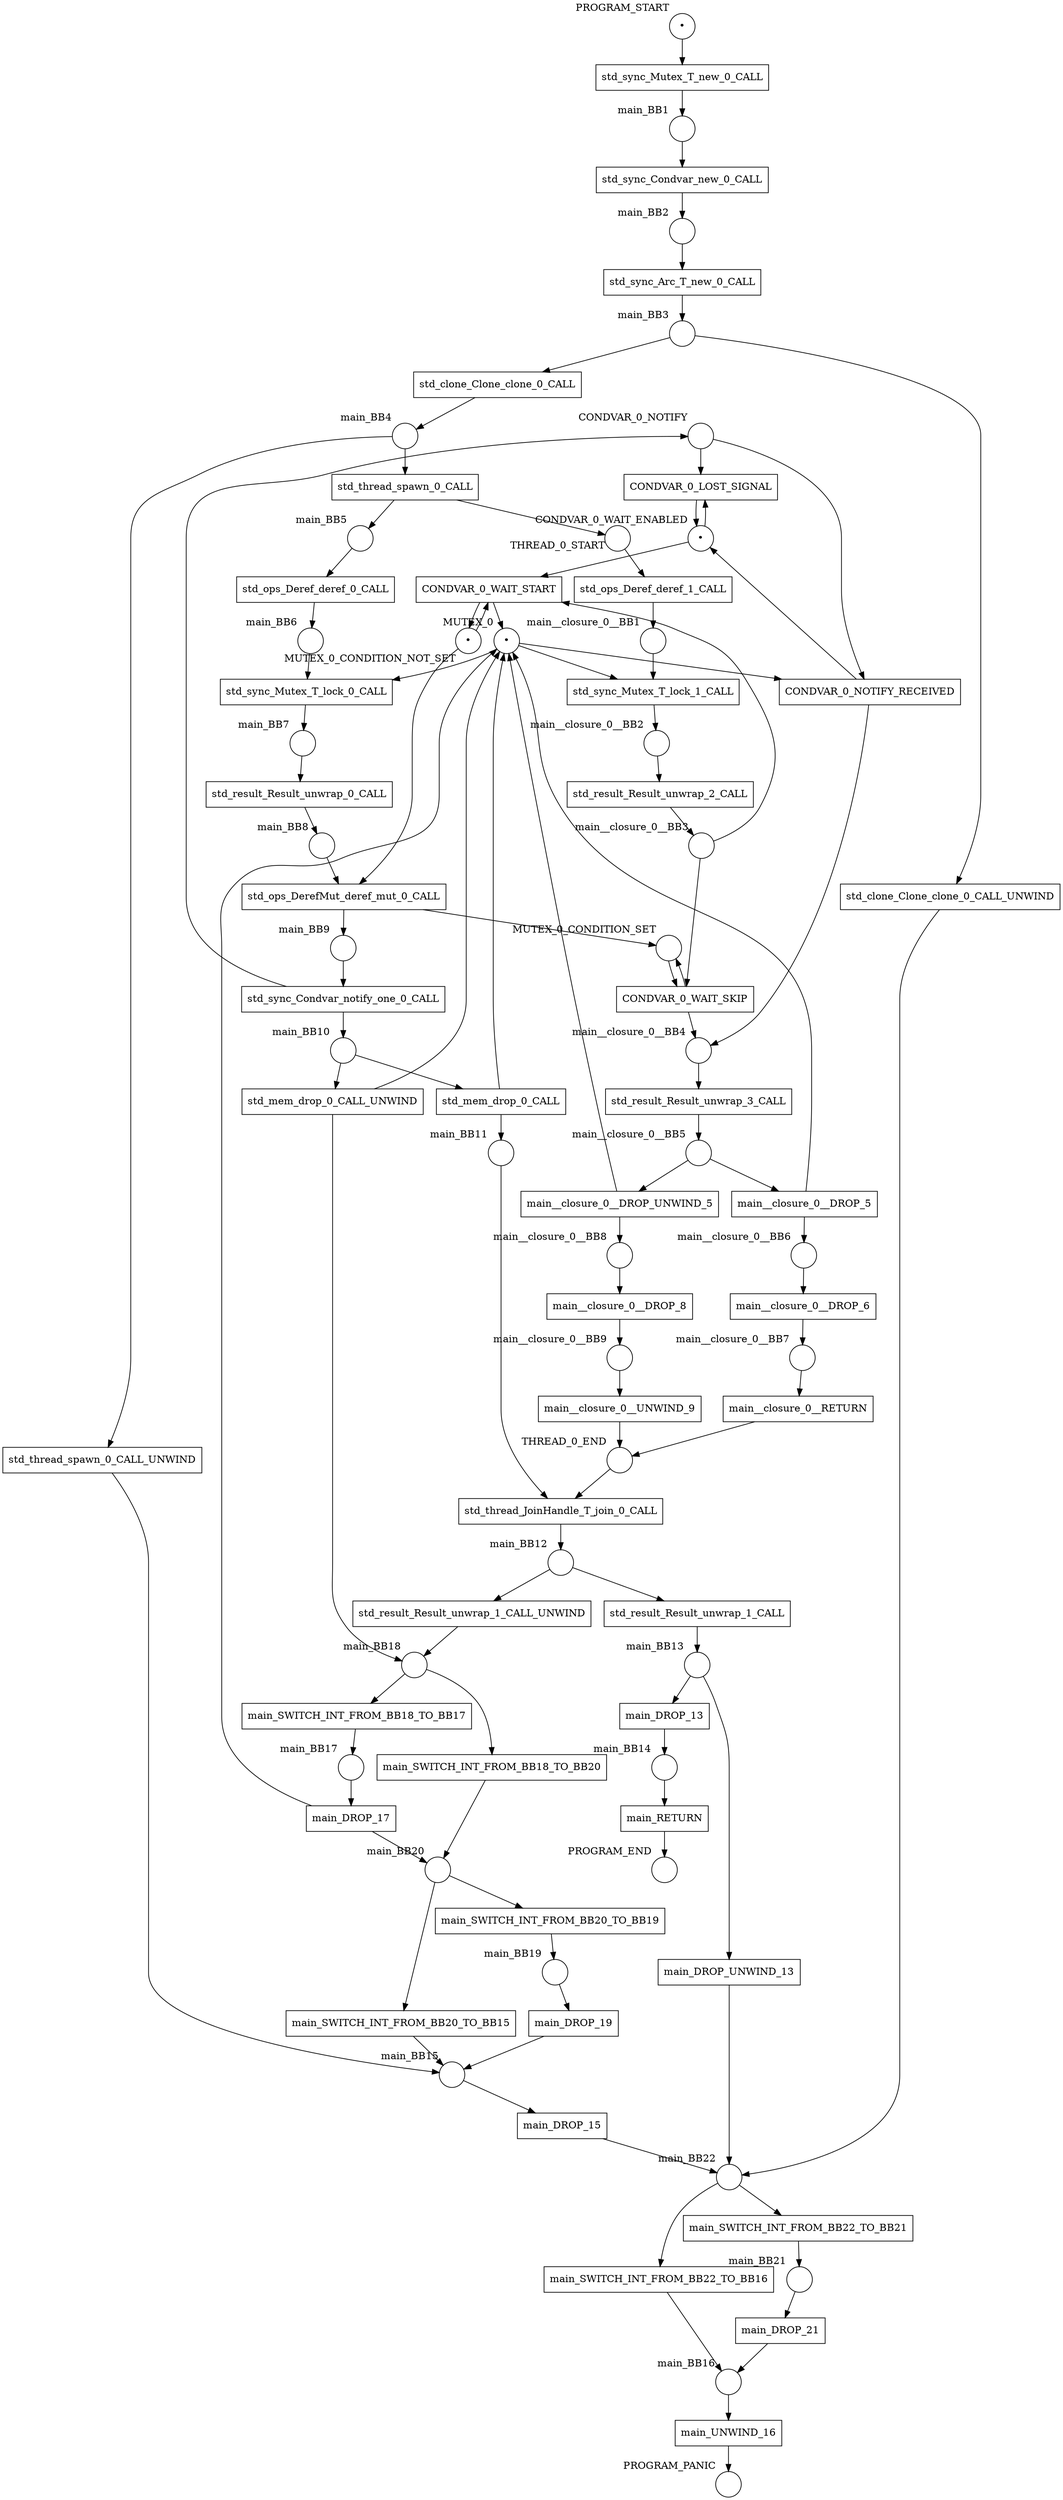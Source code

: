 digraph petrinet {
    CONDVAR_0_NOTIFY [shape="circle" xlabel="CONDVAR_0_NOTIFY" label=""];
    CONDVAR_0_WAIT_ENABLED [shape="circle" xlabel="CONDVAR_0_WAIT_ENABLED" label="•"];
    MUTEX_0 [shape="circle" xlabel="MUTEX_0" label="•"];
    MUTEX_0_CONDITION_NOT_SET [shape="circle" xlabel="MUTEX_0_CONDITION_NOT_SET" label="•"];
    MUTEX_0_CONDITION_SET [shape="circle" xlabel="MUTEX_0_CONDITION_SET" label=""];
    PROGRAM_END [shape="circle" xlabel="PROGRAM_END" label=""];
    PROGRAM_PANIC [shape="circle" xlabel="PROGRAM_PANIC" label=""];
    PROGRAM_START [shape="circle" xlabel="PROGRAM_START" label="•"];
    THREAD_0_END [shape="circle" xlabel="THREAD_0_END" label=""];
    THREAD_0_START [shape="circle" xlabel="THREAD_0_START" label=""];
    main_BB1 [shape="circle" xlabel="main_BB1" label=""];
    main_BB10 [shape="circle" xlabel="main_BB10" label=""];
    main_BB11 [shape="circle" xlabel="main_BB11" label=""];
    main_BB12 [shape="circle" xlabel="main_BB12" label=""];
    main_BB13 [shape="circle" xlabel="main_BB13" label=""];
    main_BB14 [shape="circle" xlabel="main_BB14" label=""];
    main_BB15 [shape="circle" xlabel="main_BB15" label=""];
    main_BB16 [shape="circle" xlabel="main_BB16" label=""];
    main_BB17 [shape="circle" xlabel="main_BB17" label=""];
    main_BB18 [shape="circle" xlabel="main_BB18" label=""];
    main_BB19 [shape="circle" xlabel="main_BB19" label=""];
    main_BB2 [shape="circle" xlabel="main_BB2" label=""];
    main_BB20 [shape="circle" xlabel="main_BB20" label=""];
    main_BB21 [shape="circle" xlabel="main_BB21" label=""];
    main_BB22 [shape="circle" xlabel="main_BB22" label=""];
    main_BB3 [shape="circle" xlabel="main_BB3" label=""];
    main_BB4 [shape="circle" xlabel="main_BB4" label=""];
    main_BB5 [shape="circle" xlabel="main_BB5" label=""];
    main_BB6 [shape="circle" xlabel="main_BB6" label=""];
    main_BB7 [shape="circle" xlabel="main_BB7" label=""];
    main_BB8 [shape="circle" xlabel="main_BB8" label=""];
    main_BB9 [shape="circle" xlabel="main_BB9" label=""];
    main__closure_0__BB1 [shape="circle" xlabel="main__closure_0__BB1" label=""];
    main__closure_0__BB2 [shape="circle" xlabel="main__closure_0__BB2" label=""];
    main__closure_0__BB3 [shape="circle" xlabel="main__closure_0__BB3" label=""];
    main__closure_0__BB4 [shape="circle" xlabel="main__closure_0__BB4" label=""];
    main__closure_0__BB5 [shape="circle" xlabel="main__closure_0__BB5" label=""];
    main__closure_0__BB6 [shape="circle" xlabel="main__closure_0__BB6" label=""];
    main__closure_0__BB7 [shape="circle" xlabel="main__closure_0__BB7" label=""];
    main__closure_0__BB8 [shape="circle" xlabel="main__closure_0__BB8" label=""];
    main__closure_0__BB9 [shape="circle" xlabel="main__closure_0__BB9" label=""];
    CONDVAR_0_LOST_SIGNAL [shape="box" xlabel="" label="CONDVAR_0_LOST_SIGNAL"];
    CONDVAR_0_NOTIFY_RECEIVED [shape="box" xlabel="" label="CONDVAR_0_NOTIFY_RECEIVED"];
    CONDVAR_0_WAIT_SKIP [shape="box" xlabel="" label="CONDVAR_0_WAIT_SKIP"];
    CONDVAR_0_WAIT_START [shape="box" xlabel="" label="CONDVAR_0_WAIT_START"];
    main_DROP_13 [shape="box" xlabel="" label="main_DROP_13"];
    main_DROP_15 [shape="box" xlabel="" label="main_DROP_15"];
    main_DROP_17 [shape="box" xlabel="" label="main_DROP_17"];
    main_DROP_19 [shape="box" xlabel="" label="main_DROP_19"];
    main_DROP_21 [shape="box" xlabel="" label="main_DROP_21"];
    main_DROP_UNWIND_13 [shape="box" xlabel="" label="main_DROP_UNWIND_13"];
    main_RETURN [shape="box" xlabel="" label="main_RETURN"];
    main_SWITCH_INT_FROM_BB18_TO_BB17 [shape="box" xlabel="" label="main_SWITCH_INT_FROM_BB18_TO_BB17"];
    main_SWITCH_INT_FROM_BB18_TO_BB20 [shape="box" xlabel="" label="main_SWITCH_INT_FROM_BB18_TO_BB20"];
    main_SWITCH_INT_FROM_BB20_TO_BB15 [shape="box" xlabel="" label="main_SWITCH_INT_FROM_BB20_TO_BB15"];
    main_SWITCH_INT_FROM_BB20_TO_BB19 [shape="box" xlabel="" label="main_SWITCH_INT_FROM_BB20_TO_BB19"];
    main_SWITCH_INT_FROM_BB22_TO_BB16 [shape="box" xlabel="" label="main_SWITCH_INT_FROM_BB22_TO_BB16"];
    main_SWITCH_INT_FROM_BB22_TO_BB21 [shape="box" xlabel="" label="main_SWITCH_INT_FROM_BB22_TO_BB21"];
    main_UNWIND_16 [shape="box" xlabel="" label="main_UNWIND_16"];
    main__closure_0__DROP_5 [shape="box" xlabel="" label="main__closure_0__DROP_5"];
    main__closure_0__DROP_6 [shape="box" xlabel="" label="main__closure_0__DROP_6"];
    main__closure_0__DROP_8 [shape="box" xlabel="" label="main__closure_0__DROP_8"];
    main__closure_0__DROP_UNWIND_5 [shape="box" xlabel="" label="main__closure_0__DROP_UNWIND_5"];
    main__closure_0__RETURN [shape="box" xlabel="" label="main__closure_0__RETURN"];
    main__closure_0__UNWIND_9 [shape="box" xlabel="" label="main__closure_0__UNWIND_9"];
    std_clone_Clone_clone_0_CALL [shape="box" xlabel="" label="std_clone_Clone_clone_0_CALL"];
    std_clone_Clone_clone_0_CALL_UNWIND [shape="box" xlabel="" label="std_clone_Clone_clone_0_CALL_UNWIND"];
    std_mem_drop_0_CALL [shape="box" xlabel="" label="std_mem_drop_0_CALL"];
    std_mem_drop_0_CALL_UNWIND [shape="box" xlabel="" label="std_mem_drop_0_CALL_UNWIND"];
    std_ops_DerefMut_deref_mut_0_CALL [shape="box" xlabel="" label="std_ops_DerefMut_deref_mut_0_CALL"];
    std_ops_Deref_deref_0_CALL [shape="box" xlabel="" label="std_ops_Deref_deref_0_CALL"];
    std_ops_Deref_deref_1_CALL [shape="box" xlabel="" label="std_ops_Deref_deref_1_CALL"];
    std_result_Result_unwrap_0_CALL [shape="box" xlabel="" label="std_result_Result_unwrap_0_CALL"];
    std_result_Result_unwrap_1_CALL [shape="box" xlabel="" label="std_result_Result_unwrap_1_CALL"];
    std_result_Result_unwrap_1_CALL_UNWIND [shape="box" xlabel="" label="std_result_Result_unwrap_1_CALL_UNWIND"];
    std_result_Result_unwrap_2_CALL [shape="box" xlabel="" label="std_result_Result_unwrap_2_CALL"];
    std_result_Result_unwrap_3_CALL [shape="box" xlabel="" label="std_result_Result_unwrap_3_CALL"];
    std_sync_Arc_T_new_0_CALL [shape="box" xlabel="" label="std_sync_Arc_T_new_0_CALL"];
    std_sync_Condvar_new_0_CALL [shape="box" xlabel="" label="std_sync_Condvar_new_0_CALL"];
    std_sync_Condvar_notify_one_0_CALL [shape="box" xlabel="" label="std_sync_Condvar_notify_one_0_CALL"];
    std_sync_Mutex_T_lock_0_CALL [shape="box" xlabel="" label="std_sync_Mutex_T_lock_0_CALL"];
    std_sync_Mutex_T_lock_1_CALL [shape="box" xlabel="" label="std_sync_Mutex_T_lock_1_CALL"];
    std_sync_Mutex_T_new_0_CALL [shape="box" xlabel="" label="std_sync_Mutex_T_new_0_CALL"];
    std_thread_JoinHandle_T_join_0_CALL [shape="box" xlabel="" label="std_thread_JoinHandle_T_join_0_CALL"];
    std_thread_spawn_0_CALL [shape="box" xlabel="" label="std_thread_spawn_0_CALL"];
    std_thread_spawn_0_CALL_UNWIND [shape="box" xlabel="" label="std_thread_spawn_0_CALL_UNWIND"];
    CONDVAR_0_NOTIFY -> CONDVAR_0_LOST_SIGNAL;
    CONDVAR_0_NOTIFY -> CONDVAR_0_NOTIFY_RECEIVED;
    CONDVAR_0_WAIT_ENABLED -> CONDVAR_0_LOST_SIGNAL;
    CONDVAR_0_WAIT_ENABLED -> CONDVAR_0_WAIT_START;
    MUTEX_0 -> CONDVAR_0_NOTIFY_RECEIVED;
    MUTEX_0 -> std_sync_Mutex_T_lock_0_CALL;
    MUTEX_0 -> std_sync_Mutex_T_lock_1_CALL;
    MUTEX_0_CONDITION_NOT_SET -> CONDVAR_0_WAIT_START;
    MUTEX_0_CONDITION_NOT_SET -> std_ops_DerefMut_deref_mut_0_CALL;
    MUTEX_0_CONDITION_SET -> CONDVAR_0_WAIT_SKIP;
    PROGRAM_START -> std_sync_Mutex_T_new_0_CALL;
    THREAD_0_END -> std_thread_JoinHandle_T_join_0_CALL;
    THREAD_0_START -> std_ops_Deref_deref_1_CALL;
    main_BB1 -> std_sync_Condvar_new_0_CALL;
    main_BB10 -> std_mem_drop_0_CALL;
    main_BB10 -> std_mem_drop_0_CALL_UNWIND;
    main_BB11 -> std_thread_JoinHandle_T_join_0_CALL;
    main_BB12 -> std_result_Result_unwrap_1_CALL;
    main_BB12 -> std_result_Result_unwrap_1_CALL_UNWIND;
    main_BB13 -> main_DROP_13;
    main_BB13 -> main_DROP_UNWIND_13;
    main_BB14 -> main_RETURN;
    main_BB15 -> main_DROP_15;
    main_BB16 -> main_UNWIND_16;
    main_BB17 -> main_DROP_17;
    main_BB18 -> main_SWITCH_INT_FROM_BB18_TO_BB17;
    main_BB18 -> main_SWITCH_INT_FROM_BB18_TO_BB20;
    main_BB19 -> main_DROP_19;
    main_BB2 -> std_sync_Arc_T_new_0_CALL;
    main_BB20 -> main_SWITCH_INT_FROM_BB20_TO_BB15;
    main_BB20 -> main_SWITCH_INT_FROM_BB20_TO_BB19;
    main_BB21 -> main_DROP_21;
    main_BB22 -> main_SWITCH_INT_FROM_BB22_TO_BB16;
    main_BB22 -> main_SWITCH_INT_FROM_BB22_TO_BB21;
    main_BB3 -> std_clone_Clone_clone_0_CALL;
    main_BB3 -> std_clone_Clone_clone_0_CALL_UNWIND;
    main_BB4 -> std_thread_spawn_0_CALL;
    main_BB4 -> std_thread_spawn_0_CALL_UNWIND;
    main_BB5 -> std_ops_Deref_deref_0_CALL;
    main_BB6 -> std_sync_Mutex_T_lock_0_CALL;
    main_BB7 -> std_result_Result_unwrap_0_CALL;
    main_BB8 -> std_ops_DerefMut_deref_mut_0_CALL;
    main_BB9 -> std_sync_Condvar_notify_one_0_CALL;
    main__closure_0__BB1 -> std_sync_Mutex_T_lock_1_CALL;
    main__closure_0__BB2 -> std_result_Result_unwrap_2_CALL;
    main__closure_0__BB3 -> CONDVAR_0_WAIT_SKIP;
    main__closure_0__BB3 -> CONDVAR_0_WAIT_START;
    main__closure_0__BB4 -> std_result_Result_unwrap_3_CALL;
    main__closure_0__BB5 -> main__closure_0__DROP_5;
    main__closure_0__BB5 -> main__closure_0__DROP_UNWIND_5;
    main__closure_0__BB6 -> main__closure_0__DROP_6;
    main__closure_0__BB7 -> main__closure_0__RETURN;
    main__closure_0__BB8 -> main__closure_0__DROP_8;
    main__closure_0__BB9 -> main__closure_0__UNWIND_9;
    CONDVAR_0_LOST_SIGNAL -> CONDVAR_0_WAIT_ENABLED;
    CONDVAR_0_NOTIFY_RECEIVED -> CONDVAR_0_WAIT_ENABLED;
    CONDVAR_0_NOTIFY_RECEIVED -> main__closure_0__BB4;
    CONDVAR_0_WAIT_SKIP -> MUTEX_0_CONDITION_SET;
    CONDVAR_0_WAIT_SKIP -> main__closure_0__BB4;
    CONDVAR_0_WAIT_START -> MUTEX_0;
    CONDVAR_0_WAIT_START -> MUTEX_0_CONDITION_NOT_SET;
    main_DROP_13 -> main_BB14;
    main_DROP_15 -> main_BB22;
    main_DROP_17 -> MUTEX_0;
    main_DROP_17 -> main_BB20;
    main_DROP_19 -> main_BB15;
    main_DROP_21 -> main_BB16;
    main_DROP_UNWIND_13 -> main_BB22;
    main_RETURN -> PROGRAM_END;
    main_SWITCH_INT_FROM_BB18_TO_BB17 -> main_BB17;
    main_SWITCH_INT_FROM_BB18_TO_BB20 -> main_BB20;
    main_SWITCH_INT_FROM_BB20_TO_BB15 -> main_BB15;
    main_SWITCH_INT_FROM_BB20_TO_BB19 -> main_BB19;
    main_SWITCH_INT_FROM_BB22_TO_BB16 -> main_BB16;
    main_SWITCH_INT_FROM_BB22_TO_BB21 -> main_BB21;
    main_UNWIND_16 -> PROGRAM_PANIC;
    main__closure_0__DROP_5 -> MUTEX_0;
    main__closure_0__DROP_5 -> main__closure_0__BB6;
    main__closure_0__DROP_6 -> main__closure_0__BB7;
    main__closure_0__DROP_8 -> main__closure_0__BB9;
    main__closure_0__DROP_UNWIND_5 -> MUTEX_0;
    main__closure_0__DROP_UNWIND_5 -> main__closure_0__BB8;
    main__closure_0__RETURN -> THREAD_0_END;
    main__closure_0__UNWIND_9 -> THREAD_0_END;
    std_clone_Clone_clone_0_CALL -> main_BB4;
    std_clone_Clone_clone_0_CALL_UNWIND -> main_BB22;
    std_mem_drop_0_CALL -> MUTEX_0;
    std_mem_drop_0_CALL -> main_BB11;
    std_mem_drop_0_CALL_UNWIND -> MUTEX_0;
    std_mem_drop_0_CALL_UNWIND -> main_BB18;
    std_ops_DerefMut_deref_mut_0_CALL -> MUTEX_0_CONDITION_SET;
    std_ops_DerefMut_deref_mut_0_CALL -> main_BB9;
    std_ops_Deref_deref_0_CALL -> main_BB6;
    std_ops_Deref_deref_1_CALL -> main__closure_0__BB1;
    std_result_Result_unwrap_0_CALL -> main_BB8;
    std_result_Result_unwrap_1_CALL -> main_BB13;
    std_result_Result_unwrap_1_CALL_UNWIND -> main_BB18;
    std_result_Result_unwrap_2_CALL -> main__closure_0__BB3;
    std_result_Result_unwrap_3_CALL -> main__closure_0__BB5;
    std_sync_Arc_T_new_0_CALL -> main_BB3;
    std_sync_Condvar_new_0_CALL -> main_BB2;
    std_sync_Condvar_notify_one_0_CALL -> CONDVAR_0_NOTIFY;
    std_sync_Condvar_notify_one_0_CALL -> main_BB10;
    std_sync_Mutex_T_lock_0_CALL -> main_BB7;
    std_sync_Mutex_T_lock_1_CALL -> main__closure_0__BB2;
    std_sync_Mutex_T_new_0_CALL -> main_BB1;
    std_thread_JoinHandle_T_join_0_CALL -> main_BB12;
    std_thread_spawn_0_CALL -> THREAD_0_START;
    std_thread_spawn_0_CALL -> main_BB5;
    std_thread_spawn_0_CALL_UNWIND -> main_BB15;
}
